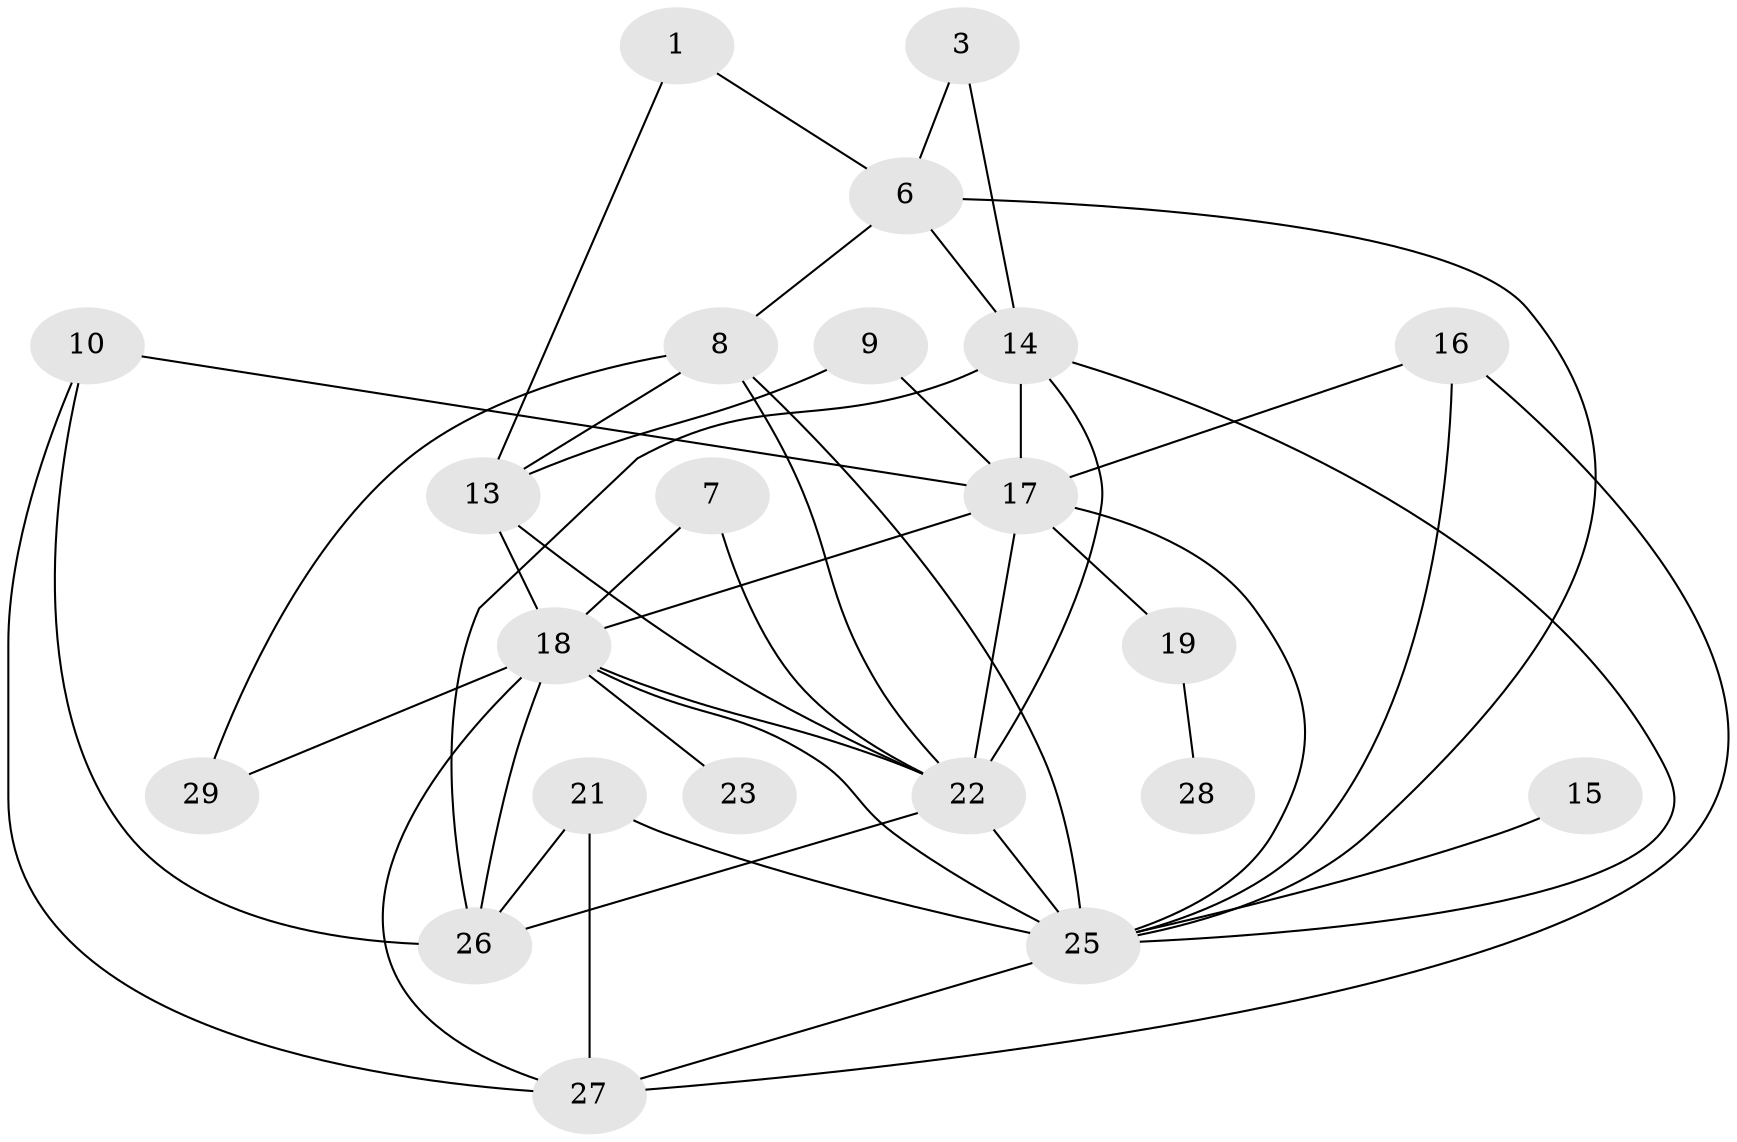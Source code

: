 // original degree distribution, {7: 0.05172413793103448, 1: 0.08620689655172414, 5: 0.13793103448275862, 2: 0.3275862068965517, 3: 0.1724137931034483, 4: 0.08620689655172414, 0: 0.1206896551724138, 6: 0.017241379310344827}
// Generated by graph-tools (version 1.1) at 2025/49/03/09/25 03:49:08]
// undirected, 22 vertices, 45 edges
graph export_dot {
graph [start="1"]
  node [color=gray90,style=filled];
  1;
  3;
  6;
  7;
  8;
  9;
  10;
  13;
  14;
  15;
  16;
  17;
  18;
  19;
  21;
  22;
  23;
  25;
  26;
  27;
  28;
  29;
  1 -- 6 [weight=1.0];
  1 -- 13 [weight=1.0];
  3 -- 6 [weight=1.0];
  3 -- 14 [weight=1.0];
  6 -- 8 [weight=1.0];
  6 -- 14 [weight=1.0];
  6 -- 25 [weight=1.0];
  7 -- 18 [weight=1.0];
  7 -- 22 [weight=1.0];
  8 -- 13 [weight=1.0];
  8 -- 22 [weight=1.0];
  8 -- 25 [weight=1.0];
  8 -- 29 [weight=1.0];
  9 -- 13 [weight=1.0];
  9 -- 17 [weight=1.0];
  10 -- 17 [weight=1.0];
  10 -- 26 [weight=1.0];
  10 -- 27 [weight=1.0];
  13 -- 18 [weight=1.0];
  13 -- 22 [weight=1.0];
  14 -- 17 [weight=2.0];
  14 -- 22 [weight=1.0];
  14 -- 25 [weight=1.0];
  14 -- 26 [weight=1.0];
  15 -- 25 [weight=1.0];
  16 -- 17 [weight=1.0];
  16 -- 25 [weight=2.0];
  16 -- 27 [weight=1.0];
  17 -- 18 [weight=1.0];
  17 -- 19 [weight=1.0];
  17 -- 22 [weight=1.0];
  17 -- 25 [weight=1.0];
  18 -- 22 [weight=1.0];
  18 -- 23 [weight=1.0];
  18 -- 25 [weight=1.0];
  18 -- 26 [weight=1.0];
  18 -- 27 [weight=1.0];
  18 -- 29 [weight=1.0];
  19 -- 28 [weight=1.0];
  21 -- 25 [weight=3.0];
  21 -- 26 [weight=1.0];
  21 -- 27 [weight=1.0];
  22 -- 25 [weight=1.0];
  22 -- 26 [weight=1.0];
  25 -- 27 [weight=1.0];
}
